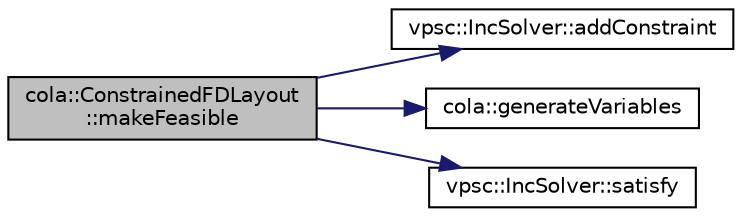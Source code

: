 digraph "cola::ConstrainedFDLayout::makeFeasible"
{
  edge [fontname="Helvetica",fontsize="10",labelfontname="Helvetica",labelfontsize="10"];
  node [fontname="Helvetica",fontsize="10",shape=record];
  rankdir="LR";
  Node4 [label="cola::ConstrainedFDLayout\l::makeFeasible",height=0.2,width=0.4,color="black", fillcolor="grey75", style="filled", fontcolor="black"];
  Node4 -> Node5 [color="midnightblue",fontsize="10",style="solid",fontname="Helvetica"];
  Node5 [label="vpsc::IncSolver::addConstraint",height=0.2,width=0.4,color="black", fillcolor="white", style="filled",URL="$classvpsc_1_1IncSolver.html#a2fbb3f66b478a7d9078d753dc1b4605b",tooltip="Adds a constraint to the existing VPSC solver. "];
  Node4 -> Node6 [color="midnightblue",fontsize="10",style="solid",fontname="Helvetica"];
  Node6 [label="cola::generateVariables",height=0.2,width=0.4,color="black", fillcolor="white", style="filled",URL="$namespacecola.html#a8ce8e00454f0368e0a145ae5ee9b785d",tooltip="Generate just all the variables for a collection of CompoundConstraints. "];
  Node4 -> Node7 [color="midnightblue",fontsize="10",style="solid",fontname="Helvetica"];
  Node7 [label="vpsc::IncSolver::satisfy",height=0.2,width=0.4,color="black", fillcolor="white", style="filled",URL="$classvpsc_1_1IncSolver.html#ae0514b075bdc0329bde9539d7132c343",tooltip="Results in an approximate solution subject to the constraints. "];
}
